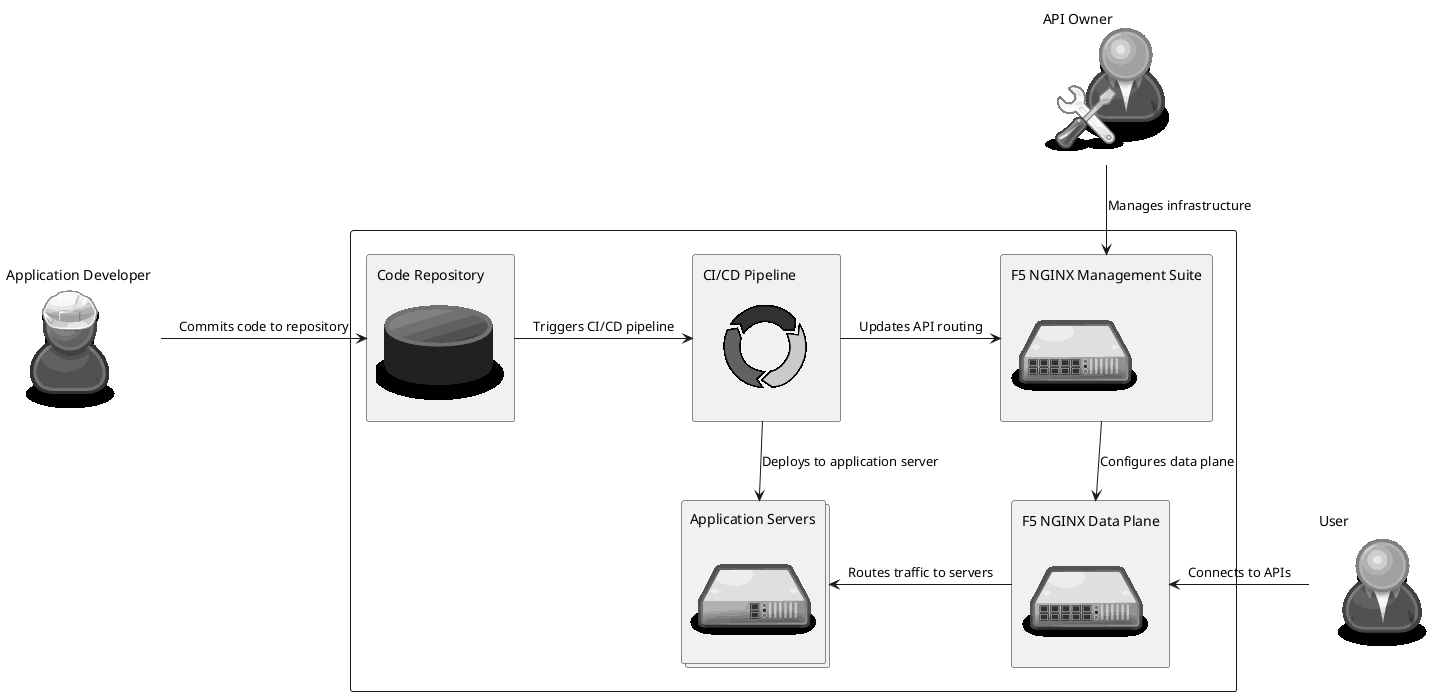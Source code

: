@startuml
!include <osa/user/green/developer/developer>
!include <osa/user/blue/blue>
!include <osa/user/blue/sysadmin/sysadmin>

!include <osa/database/database>
!include <osa/lifecycle/lifecycle>
!include <osa/vpn/vpn>
!include <osa/hub/hub>

label "Application Developer\n<$developer>" as developer
label "API Owner\n<$sysadmin>" as admin
label "User\n<$blue>" as user

skinparam packageStyle Rectangle
package {
    rectangle "Code Repository\n<$database>" as repo
    rectangle "CI/CD Pipeline\n<$lifecycle>" as cicd

    collections "Application Servers\n<$vpn>" as apps

    together {
        rectangle "F5 NGINX Management Suite\n<$hub>" as nms
        rectangle "F5 NGINX Data Plane\n<$hub>" as dp
    }
}
developer -> repo :Commits code to repository
repo -> cicd :Triggers CI/CD pipeline
admin --> nms :Manages infrastructure
user -> dp :Connects to APIs

cicd -> apps :Deploys to application server

cicd -> nms :Updates API routing
nms --> dp :Configures data plane
apps <- dp :Routes traffic to servers

@enduml
